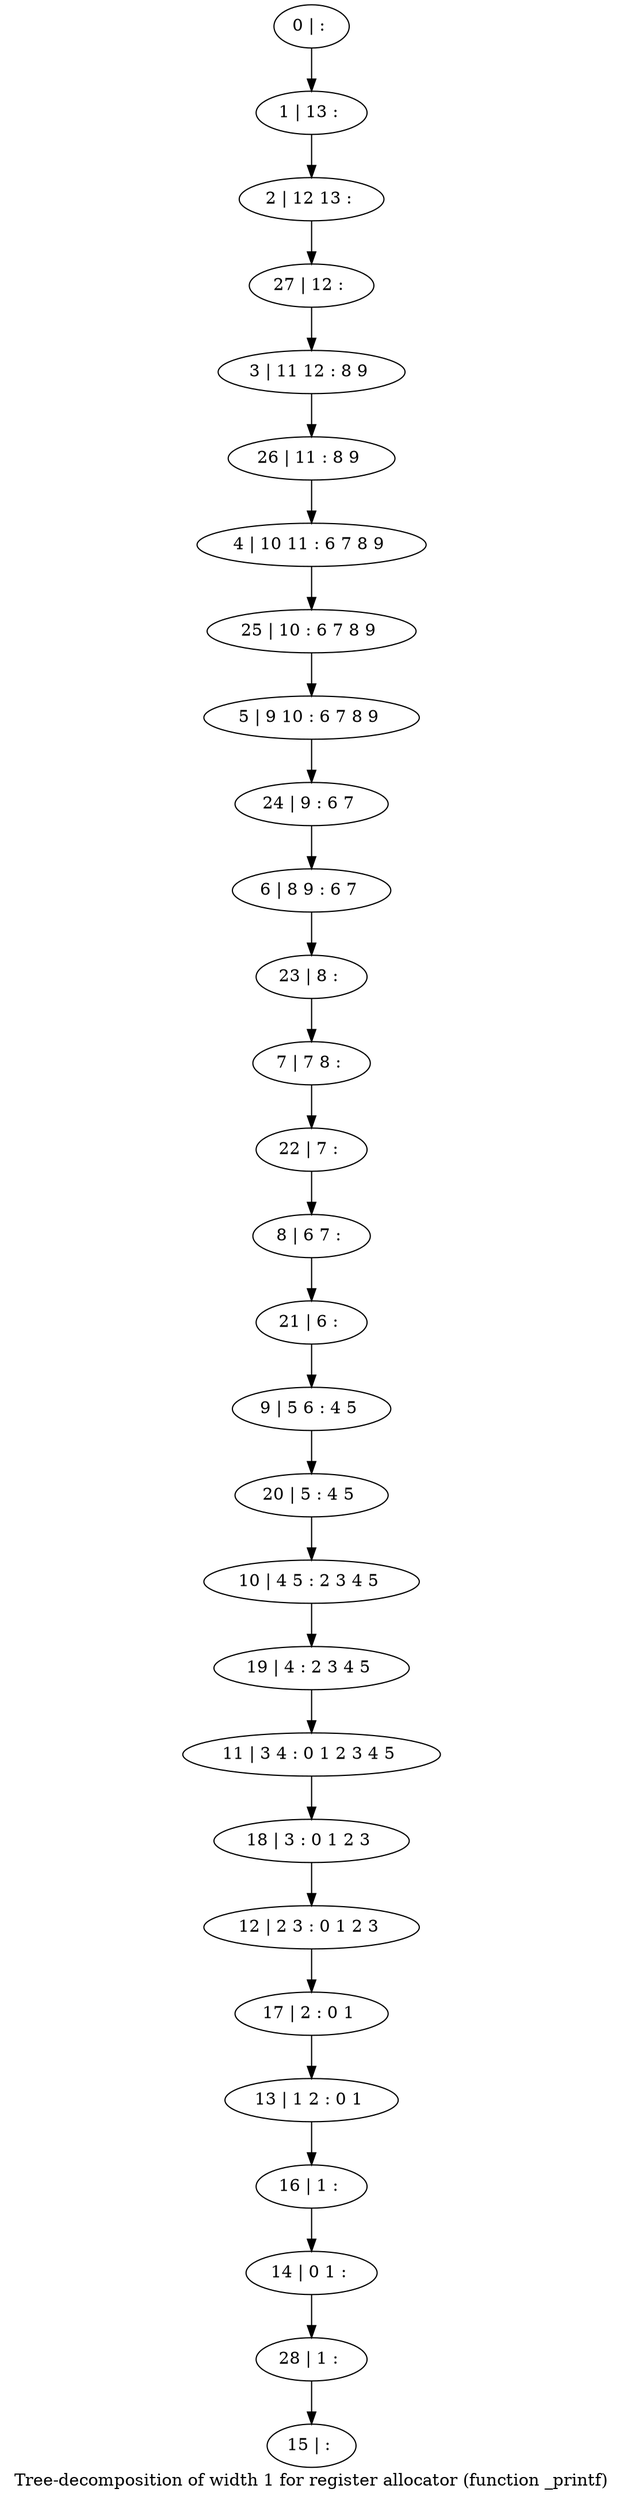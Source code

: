 digraph G {
graph [label="Tree-decomposition of width 1 for register allocator (function _printf)"]
0[label="0 | : "];
1[label="1 | 13 : "];
2[label="2 | 12 13 : "];
3[label="3 | 11 12 : 8 9 "];
4[label="4 | 10 11 : 6 7 8 9 "];
5[label="5 | 9 10 : 6 7 8 9 "];
6[label="6 | 8 9 : 6 7 "];
7[label="7 | 7 8 : "];
8[label="8 | 6 7 : "];
9[label="9 | 5 6 : 4 5 "];
10[label="10 | 4 5 : 2 3 4 5 "];
11[label="11 | 3 4 : 0 1 2 3 4 5 "];
12[label="12 | 2 3 : 0 1 2 3 "];
13[label="13 | 1 2 : 0 1 "];
14[label="14 | 0 1 : "];
15[label="15 | : "];
16[label="16 | 1 : "];
17[label="17 | 2 : 0 1 "];
18[label="18 | 3 : 0 1 2 3 "];
19[label="19 | 4 : 2 3 4 5 "];
20[label="20 | 5 : 4 5 "];
21[label="21 | 6 : "];
22[label="22 | 7 : "];
23[label="23 | 8 : "];
24[label="24 | 9 : 6 7 "];
25[label="25 | 10 : 6 7 8 9 "];
26[label="26 | 11 : 8 9 "];
27[label="27 | 12 : "];
28[label="28 | 1 : "];
0->1 ;
1->2 ;
16->14 ;
13->16 ;
17->13 ;
12->17 ;
18->12 ;
11->18 ;
19->11 ;
10->19 ;
20->10 ;
9->20 ;
21->9 ;
8->21 ;
22->8 ;
7->22 ;
23->7 ;
6->23 ;
24->6 ;
5->24 ;
25->5 ;
4->25 ;
26->4 ;
3->26 ;
27->3 ;
2->27 ;
28->15 ;
14->28 ;
}
